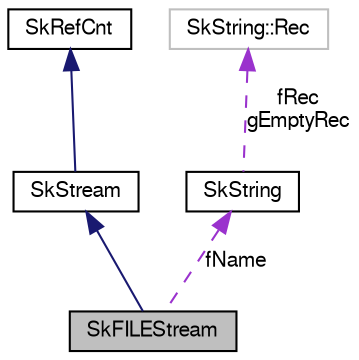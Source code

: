digraph G
{
  edge [fontname="FreeSans",fontsize="10",labelfontname="FreeSans",labelfontsize="10"];
  node [fontname="FreeSans",fontsize="10",shape=record];
  Node1 [label="SkFILEStream",height=0.2,width=0.4,color="black", fillcolor="grey75", style="filled" fontcolor="black"];
  Node2 -> Node1 [dir=back,color="midnightblue",fontsize="10",style="solid",fontname="FreeSans"];
  Node2 [label="SkStream",height=0.2,width=0.4,color="black", fillcolor="white", style="filled",URL="$class_sk_stream.html"];
  Node3 -> Node2 [dir=back,color="midnightblue",fontsize="10",style="solid",fontname="FreeSans"];
  Node3 [label="SkRefCnt",height=0.2,width=0.4,color="black", fillcolor="white", style="filled",URL="$class_sk_ref_cnt.html"];
  Node4 -> Node1 [dir=back,color="darkorchid3",fontsize="10",style="dashed",label="fName",fontname="FreeSans"];
  Node4 [label="SkString",height=0.2,width=0.4,color="black", fillcolor="white", style="filled",URL="$class_sk_string.html"];
  Node5 -> Node4 [dir=back,color="darkorchid3",fontsize="10",style="dashed",label="fRec\ngEmptyRec",fontname="FreeSans"];
  Node5 [label="SkString::Rec",height=0.2,width=0.4,color="grey75", fillcolor="white", style="filled"];
}
